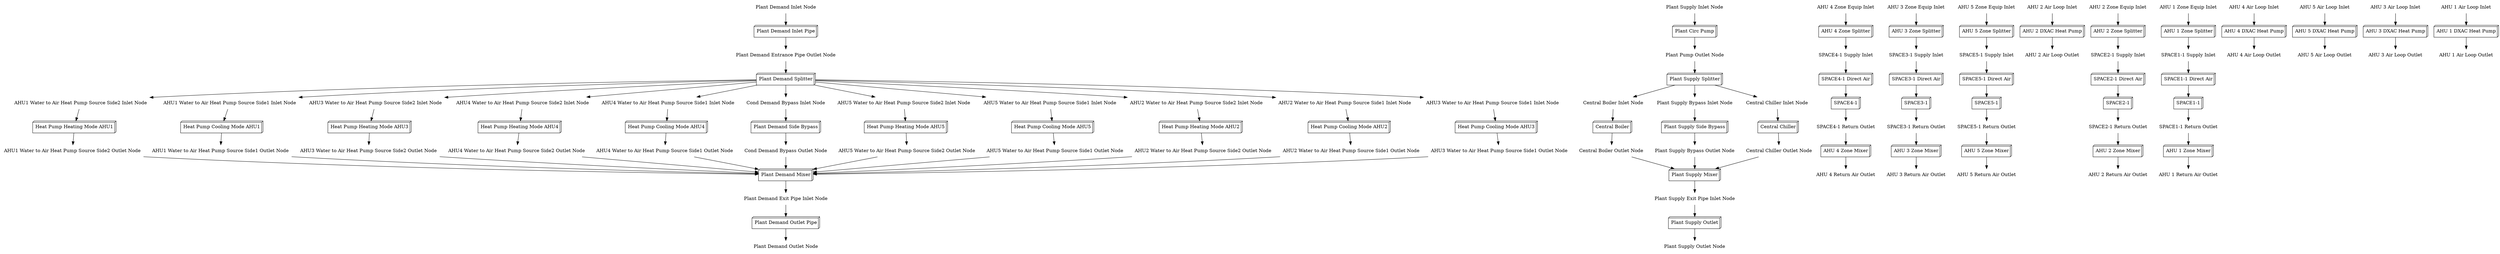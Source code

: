 digraph G {
"AHU5 Water to Air Heat Pump Source Side1 Outlet Node" [shape=plaintext, label="AHU5 Water to Air Heat Pump Source Side1 Outlet Node"];
"AHU1 Water to Air Heat Pump Source Side2 Inlet Node" [shape=plaintext, label="AHU1 Water to Air Heat Pump Source Side2 Inlet Node"];
"Plant Supply Outlet Node" [shape=plaintext, label="Plant Supply Outlet Node"];
"SPACE4-1" [shape=box3d, label="SPACE4-1"];
"AHU 3 Return Air Outlet" [shape=plaintext, label="AHU 3 Return Air Outlet"];
"AHU 3 Zone Mixer" [shape=box3d, label="AHU 3 Zone Mixer"];
"Plant Circ Pump" [shape=box3d, label="Plant Circ Pump"];
"Plant Demand Side Bypass" [shape=box3d, label="Plant Demand Side Bypass"];
"AHU 5 Zone Mixer" [shape=box3d, label="AHU 5 Zone Mixer"];
"Central Boiler Inlet Node" [shape=plaintext, label="Central Boiler Inlet Node"];
"AHU1 Water to Air Heat Pump Source Side1 Outlet Node" [shape=plaintext, label="AHU1 Water to Air Heat Pump Source Side1 Outlet Node"];
"AHU 2 Air Loop Outlet" [shape=plaintext, label="AHU 2 Air Loop Outlet"];
"Central Chiller" [shape=box3d, label="Central Chiller"];
"Heat Pump Cooling Mode AHU5" [shape=box3d, label="Heat Pump Cooling Mode AHU5"];
"Heat Pump Cooling Mode AHU4" [shape=box3d, label="Heat Pump Cooling Mode AHU4"];
"AHU1 Water to Air Heat Pump Source Side1 Inlet Node" [shape=plaintext, label="AHU1 Water to Air Heat Pump Source Side1 Inlet Node"];
"SPACE2-1 Supply Inlet" [shape=plaintext, label="SPACE2-1 Supply Inlet"];
"AHU 5 Zone Splitter" [shape=box3d, label="AHU 5 Zone Splitter"];
"Heat Pump Cooling Mode AHU3" [shape=box3d, label="Heat Pump Cooling Mode AHU3"];
"Heat Pump Cooling Mode AHU2" [shape=box3d, label="Heat Pump Cooling Mode AHU2"];
"AHU2 Water to Air Heat Pump Source Side1 Outlet Node" [shape=plaintext, label="AHU2 Water to Air Heat Pump Source Side1 Outlet Node"];
"SPACE5-1 Direct Air" [shape=box3d, label="SPACE5-1 Direct Air"];
"AHU 4 Zone Splitter" [shape=box3d, label="AHU 4 Zone Splitter"];
"Plant Supply Bypass Inlet Node" [shape=plaintext, label="Plant Supply Bypass Inlet Node"];
"AHU 1 Return Air Outlet" [shape=plaintext, label="AHU 1 Return Air Outlet"];
"AHU 4 DXAC Heat Pump" [shape=box3d, label="AHU 4 DXAC Heat Pump"];
"AHU 1 Zone Mixer" [shape=box3d, label="AHU 1 Zone Mixer"];
"AHU 5 Air Loop Inlet" [shape=plaintext, label="AHU 5 Air Loop Inlet"];
"AHU3 Water to Air Heat Pump Source Side2 Inlet Node" [shape=plaintext, label="AHU3 Water to Air Heat Pump Source Side2 Inlet Node"];
"Plant Demand Outlet Node" [shape=plaintext, label="Plant Demand Outlet Node"];
"AHU2 Water to Air Heat Pump Source Side2 Outlet Node" [shape=plaintext, label="AHU2 Water to Air Heat Pump Source Side2 Outlet Node"];
"Heat Pump Heating Mode AHU4" [shape=box3d, label="Heat Pump Heating Mode AHU4"];
"Heat Pump Heating Mode AHU5" [shape=box3d, label="Heat Pump Heating Mode AHU5"];
"Heat Pump Heating Mode AHU2" [shape=box3d, label="Heat Pump Heating Mode AHU2"];
"AHU4 Water to Air Heat Pump Source Side2 Inlet Node" [shape=plaintext, label="AHU4 Water to Air Heat Pump Source Side2 Inlet Node"];
"Heat Pump Heating Mode AHU1" [shape=box3d, label="Heat Pump Heating Mode AHU1"];
"AHU 2 Zone Mixer" [shape=box3d, label="AHU 2 Zone Mixer"];
"Plant Supply Side Bypass" [shape=box3d, label="Plant Supply Side Bypass"];
"SPACE4-1 Return Outlet" [shape=plaintext, label="SPACE4-1 Return Outlet"];
"Plant Demand Mixer" [shape=box3d, label="Plant Demand Mixer"];
"SPACE2-1 Return Outlet" [shape=plaintext, label="SPACE2-1 Return Outlet"];
"SPACE4-1 Direct Air" [shape=box3d, label="SPACE4-1 Direct Air"];
"AHU3 Water to Air Heat Pump Source Side2 Outlet Node" [shape=plaintext, label="AHU3 Water to Air Heat Pump Source Side2 Outlet Node"];
"Heat Pump Heating Mode AHU3" [shape=box3d, label="Heat Pump Heating Mode AHU3"];
"AHU3 Water to Air Heat Pump Source Side1 Outlet Node" [shape=plaintext, label="AHU3 Water to Air Heat Pump Source Side1 Outlet Node"];
"Plant Supply Splitter" [shape=box3d, label="Plant Supply Splitter"];
"Plant Supply Bypass Outlet Node" [shape=plaintext, label="Plant Supply Bypass Outlet Node"];
"Plant Demand Inlet Node" [shape=plaintext, label="Plant Demand Inlet Node"];
"Plant Demand Exit Pipe Inlet Node" [shape=plaintext, label="Plant Demand Exit Pipe Inlet Node"];
"AHU 3 Air Loop Outlet" [shape=plaintext, label="AHU 3 Air Loop Outlet"];
"AHU 1 Air Loop Outlet" [shape=plaintext, label="AHU 1 Air Loop Outlet"];
"Plant Demand Inlet Pipe" [shape=box3d, label="Plant Demand Inlet Pipe"];
"AHU4 Water to Air Heat Pump Source Side1 Inlet Node" [shape=plaintext, label="AHU4 Water to Air Heat Pump Source Side1 Inlet Node"];
"AHU 3 Zone Splitter" [shape=box3d, label="AHU 3 Zone Splitter"];
"AHU 2 DXAC Heat Pump" [shape=box3d, label="AHU 2 DXAC Heat Pump"];
"AHU 1 DXAC Heat Pump" [shape=box3d, label="AHU 1 DXAC Heat Pump"];
"Central Boiler" [shape=box3d, label="Central Boiler"];
"Central Chiller Inlet Node" [shape=plaintext, label="Central Chiller Inlet Node"];
"SPACE4-1 Supply Inlet" [shape=plaintext, label="SPACE4-1 Supply Inlet"];
"AHU 3 Zone Equip Inlet" [shape=plaintext, label="AHU 3 Zone Equip Inlet"];
"AHU 2 Zone Splitter" [shape=box3d, label="AHU 2 Zone Splitter"];
"SPACE5-1 Supply Inlet" [shape=plaintext, label="SPACE5-1 Supply Inlet"];
"SPACE1-1 Return Outlet" [shape=plaintext, label="SPACE1-1 Return Outlet"];
"AHU4 Water to Air Heat Pump Source Side2 Outlet Node" [shape=plaintext, label="AHU4 Water to Air Heat Pump Source Side2 Outlet Node"];
"SPACE5-1" [shape=box3d, label="SPACE5-1"];
"Plant Pump Outlet Node" [shape=plaintext, label="Plant Pump Outlet Node"];
"Central Boiler Outlet Node" [shape=plaintext, label="Central Boiler Outlet Node"];
"AHU 2 Air Loop Inlet" [shape=plaintext, label="AHU 2 Air Loop Inlet"];
"AHU 3 DXAC Heat Pump" [shape=box3d, label="AHU 3 DXAC Heat Pump"];
"Plant Demand Splitter" [shape=box3d, label="Plant Demand Splitter"];
"AHU 5 Zone Equip Inlet" [shape=plaintext, label="AHU 5 Zone Equip Inlet"];
"SPACE3-1 Return Outlet" [shape=plaintext, label="SPACE3-1 Return Outlet"];
"SPACE1-1 Supply Inlet" [shape=plaintext, label="SPACE1-1 Supply Inlet"];
"Heat Pump Cooling Mode AHU1" [shape=box3d, label="Heat Pump Cooling Mode AHU1"];
"AHU 2 Zone Equip Inlet" [shape=plaintext, label="AHU 2 Zone Equip Inlet"];
"Cond Demand Bypass Inlet Node" [shape=plaintext, label="Cond Demand Bypass Inlet Node"];
"SPACE3-1" [shape=box3d, label="SPACE3-1"];
"AHU 5 Return Air Outlet" [shape=plaintext, label="AHU 5 Return Air Outlet"];
"SPACE3-1 Supply Inlet" [shape=plaintext, label="SPACE3-1 Supply Inlet"];
"AHU 1 Air Loop Inlet" [shape=plaintext, label="AHU 1 Air Loop Inlet"];
"SPACE2-1" [shape=box3d, label="SPACE2-1"];
"AHU4 Water to Air Heat Pump Source Side1 Outlet Node" [shape=plaintext, label="AHU4 Water to Air Heat Pump Source Side1 Outlet Node"];
"AHU5 Water to Air Heat Pump Source Side2 Inlet Node" [shape=plaintext, label="AHU5 Water to Air Heat Pump Source Side2 Inlet Node"];
"AHU 1 Zone Equip Inlet" [shape=plaintext, label="AHU 1 Zone Equip Inlet"];
"AHU 4 Air Loop Inlet" [shape=plaintext, label="AHU 4 Air Loop Inlet"];
"AHU 4 Zone Mixer" [shape=box3d, label="AHU 4 Zone Mixer"];
"AHU5 Water to Air Heat Pump Source Side2 Outlet Node" [shape=plaintext, label="AHU5 Water to Air Heat Pump Source Side2 Outlet Node"];
"Plant Supply Outlet" [shape=box3d, label="Plant Supply Outlet"];
"AHU 5 DXAC Heat Pump" [shape=box3d, label="AHU 5 DXAC Heat Pump"];
"Central Chiller Outlet Node" [shape=plaintext, label="Central Chiller Outlet Node"];
"AHU5 Water to Air Heat Pump Source Side1 Inlet Node" [shape=plaintext, label="AHU5 Water to Air Heat Pump Source Side1 Inlet Node"];
"AHU2 Water to Air Heat Pump Source Side2 Inlet Node" [shape=plaintext, label="AHU2 Water to Air Heat Pump Source Side2 Inlet Node"];
"Cond Demand Bypass Outlet Node" [shape=plaintext, label="Cond Demand Bypass Outlet Node"];
"SPACE3-1 Direct Air" [shape=box3d, label="SPACE3-1 Direct Air"];
"AHU 4 Air Loop Outlet" [shape=plaintext, label="AHU 4 Air Loop Outlet"];
"Plant Supply Exit Pipe Inlet Node" [shape=plaintext, label="Plant Supply Exit Pipe Inlet Node"];
"SPACE2-1 Direct Air" [shape=box3d, label="SPACE2-1 Direct Air"];
"Plant Supply Mixer" [shape=box3d, label="Plant Supply Mixer"];
"AHU 2 Return Air Outlet" [shape=plaintext, label="AHU 2 Return Air Outlet"];
"AHU2 Water to Air Heat Pump Source Side1 Inlet Node" [shape=plaintext, label="AHU2 Water to Air Heat Pump Source Side1 Inlet Node"];
"AHU 5 Air Loop Outlet" [shape=plaintext, label="AHU 5 Air Loop Outlet"];
"Plant Demand Entrance Pipe Outlet Node" [shape=plaintext, label="Plant Demand Entrance Pipe Outlet Node"];
"AHU 1 Zone Splitter" [shape=box3d, label="AHU 1 Zone Splitter"];
"Plant Demand Outlet Pipe" [shape=box3d, label="Plant Demand Outlet Pipe"];
"Plant Supply Inlet Node" [shape=plaintext, label="Plant Supply Inlet Node"];
"SPACE5-1 Return Outlet" [shape=plaintext, label="SPACE5-1 Return Outlet"];
"SPACE1-1" [shape=box3d, label="SPACE1-1"];
"AHU 3 Air Loop Inlet" [shape=plaintext, label="AHU 3 Air Loop Inlet"];
"AHU3 Water to Air Heat Pump Source Side1 Inlet Node" [shape=plaintext, label="AHU3 Water to Air Heat Pump Source Side1 Inlet Node"];
"AHU 4 Zone Equip Inlet" [shape=plaintext, label="AHU 4 Zone Equip Inlet"];
"AHU 4 Return Air Outlet" [shape=plaintext, label="AHU 4 Return Air Outlet"];
"AHU1 Water to Air Heat Pump Source Side2 Outlet Node" [shape=plaintext, label="AHU1 Water to Air Heat Pump Source Side2 Outlet Node"];
"SPACE1-1 Direct Air" [shape=box3d, label="SPACE1-1 Direct Air"];
"AHU 1 Air Loop Inlet" -> "AHU 1 DXAC Heat Pump";
"AHU 1 DXAC Heat Pump" -> "AHU 1 Air Loop Outlet";
"AHU 2 Air Loop Inlet" -> "AHU 2 DXAC Heat Pump";
"AHU 2 DXAC Heat Pump" -> "AHU 2 Air Loop Outlet";
"AHU 3 Air Loop Inlet" -> "AHU 3 DXAC Heat Pump";
"AHU 3 DXAC Heat Pump" -> "AHU 3 Air Loop Outlet";
"AHU 4 Air Loop Inlet" -> "AHU 4 DXAC Heat Pump";
"AHU 4 DXAC Heat Pump" -> "AHU 4 Air Loop Outlet";
"AHU 5 Air Loop Inlet" -> "AHU 5 DXAC Heat Pump";
"AHU 5 DXAC Heat Pump" -> "AHU 5 Air Loop Outlet";
"Plant Supply Inlet Node" -> "Plant Circ Pump";
"Plant Circ Pump" -> "Plant Pump Outlet Node";
"Central Chiller Inlet Node" -> "Central Chiller";
"Central Chiller" -> "Central Chiller Outlet Node";
"Central Boiler Inlet Node" -> "Central Boiler";
"Central Boiler" -> "Central Boiler Outlet Node";
"Plant Supply Bypass Inlet Node" -> "Plant Supply Side Bypass";
"Plant Supply Side Bypass" -> "Plant Supply Bypass Outlet Node";
"Plant Supply Exit Pipe Inlet Node" -> "Plant Supply Outlet";
"Plant Supply Outlet" -> "Plant Supply Outlet Node";
"Plant Demand Inlet Node" -> "Plant Demand Inlet Pipe";
"Plant Demand Inlet Pipe" -> "Plant Demand Entrance Pipe Outlet Node";
"AHU1 Water to Air Heat Pump Source Side1 Inlet Node" -> "Heat Pump Cooling Mode AHU1";
"Heat Pump Cooling Mode AHU1" -> "AHU1 Water to Air Heat Pump Source Side1 Outlet Node";
"AHU1 Water to Air Heat Pump Source Side2 Inlet Node" -> "Heat Pump Heating Mode AHU1";
"Heat Pump Heating Mode AHU1" -> "AHU1 Water to Air Heat Pump Source Side2 Outlet Node";
"AHU2 Water to Air Heat Pump Source Side1 Inlet Node" -> "Heat Pump Cooling Mode AHU2";
"Heat Pump Cooling Mode AHU2" -> "AHU2 Water to Air Heat Pump Source Side1 Outlet Node";
"AHU2 Water to Air Heat Pump Source Side2 Inlet Node" -> "Heat Pump Heating Mode AHU2";
"Heat Pump Heating Mode AHU2" -> "AHU2 Water to Air Heat Pump Source Side2 Outlet Node";
"AHU3 Water to Air Heat Pump Source Side1 Inlet Node" -> "Heat Pump Cooling Mode AHU3";
"Heat Pump Cooling Mode AHU3" -> "AHU3 Water to Air Heat Pump Source Side1 Outlet Node";
"AHU3 Water to Air Heat Pump Source Side2 Inlet Node" -> "Heat Pump Heating Mode AHU3";
"Heat Pump Heating Mode AHU3" -> "AHU3 Water to Air Heat Pump Source Side2 Outlet Node";
"AHU4 Water to Air Heat Pump Source Side1 Inlet Node" -> "Heat Pump Cooling Mode AHU4";
"Heat Pump Cooling Mode AHU4" -> "AHU4 Water to Air Heat Pump Source Side1 Outlet Node";
"AHU4 Water to Air Heat Pump Source Side2 Inlet Node" -> "Heat Pump Heating Mode AHU4";
"Heat Pump Heating Mode AHU4" -> "AHU4 Water to Air Heat Pump Source Side2 Outlet Node";
"AHU5 Water to Air Heat Pump Source Side1 Inlet Node" -> "Heat Pump Cooling Mode AHU5";
"Heat Pump Cooling Mode AHU5" -> "AHU5 Water to Air Heat Pump Source Side1 Outlet Node";
"AHU5 Water to Air Heat Pump Source Side2 Inlet Node" -> "Heat Pump Heating Mode AHU5";
"Heat Pump Heating Mode AHU5" -> "AHU5 Water to Air Heat Pump Source Side2 Outlet Node";
"Cond Demand Bypass Inlet Node" -> "Plant Demand Side Bypass";
"Plant Demand Side Bypass" -> "Cond Demand Bypass Outlet Node";
"Plant Demand Exit Pipe Inlet Node" -> "Plant Demand Outlet Pipe";
"Plant Demand Outlet Pipe" -> "Plant Demand Outlet Node";
"Plant Demand Entrance Pipe Outlet Node" -> "Plant Demand Splitter";
"Plant Demand Splitter" -> "AHU1 Water to Air Heat Pump Source Side1 Inlet Node";
"Plant Demand Splitter" -> "AHU1 Water to Air Heat Pump Source Side2 Inlet Node";
"Plant Demand Splitter" -> "AHU2 Water to Air Heat Pump Source Side1 Inlet Node";
"Plant Demand Splitter" -> "AHU2 Water to Air Heat Pump Source Side2 Inlet Node";
"Plant Demand Splitter" -> "AHU3 Water to Air Heat Pump Source Side1 Inlet Node";
"Plant Demand Splitter" -> "AHU3 Water to Air Heat Pump Source Side2 Inlet Node";
"Plant Demand Splitter" -> "AHU4 Water to Air Heat Pump Source Side1 Inlet Node";
"Plant Demand Splitter" -> "AHU4 Water to Air Heat Pump Source Side2 Inlet Node";
"Plant Demand Splitter" -> "AHU5 Water to Air Heat Pump Source Side1 Inlet Node";
"Plant Demand Splitter" -> "AHU5 Water to Air Heat Pump Source Side2 Inlet Node";
"Plant Demand Splitter" -> "Cond Demand Bypass Inlet Node";
"Plant Pump Outlet Node" -> "Plant Supply Splitter";
"Plant Supply Splitter" -> "Central Chiller Inlet Node";
"Plant Supply Splitter" -> "Central Boiler Inlet Node";
"Plant Supply Splitter" -> "Plant Supply Bypass Inlet Node";
"Plant Demand Mixer" -> "Plant Demand Exit Pipe Inlet Node";
"AHU1 Water to Air Heat Pump Source Side1 Outlet Node" -> "Plant Demand Mixer";
"AHU1 Water to Air Heat Pump Source Side2 Outlet Node" -> "Plant Demand Mixer";
"AHU2 Water to Air Heat Pump Source Side1 Outlet Node" -> "Plant Demand Mixer";
"AHU2 Water to Air Heat Pump Source Side2 Outlet Node" -> "Plant Demand Mixer";
"AHU3 Water to Air Heat Pump Source Side1 Outlet Node" -> "Plant Demand Mixer";
"AHU3 Water to Air Heat Pump Source Side2 Outlet Node" -> "Plant Demand Mixer";
"AHU4 Water to Air Heat Pump Source Side1 Outlet Node" -> "Plant Demand Mixer";
"AHU4 Water to Air Heat Pump Source Side2 Outlet Node" -> "Plant Demand Mixer";
"AHU5 Water to Air Heat Pump Source Side1 Outlet Node" -> "Plant Demand Mixer";
"AHU5 Water to Air Heat Pump Source Side2 Outlet Node" -> "Plant Demand Mixer";
"Cond Demand Bypass Outlet Node" -> "Plant Demand Mixer";
"Plant Supply Mixer" -> "Plant Supply Exit Pipe Inlet Node";
"Central Chiller Outlet Node" -> "Plant Supply Mixer";
"Central Boiler Outlet Node" -> "Plant Supply Mixer";
"Plant Supply Bypass Outlet Node" -> "Plant Supply Mixer";
"AHU 1 Zone Equip Inlet" -> "AHU 1 Zone Splitter";
"AHU 1 Zone Splitter" -> "SPACE1-1 Supply Inlet";
"AHU 2 Zone Equip Inlet" -> "AHU 2 Zone Splitter";
"AHU 2 Zone Splitter" -> "SPACE2-1 Supply Inlet";
"AHU 3 Zone Equip Inlet" -> "AHU 3 Zone Splitter";
"AHU 3 Zone Splitter" -> "SPACE3-1 Supply Inlet";
"AHU 4 Zone Equip Inlet" -> "AHU 4 Zone Splitter";
"AHU 4 Zone Splitter" -> "SPACE4-1 Supply Inlet";
"AHU 5 Zone Equip Inlet" -> "AHU 5 Zone Splitter";
"AHU 5 Zone Splitter" -> "SPACE5-1 Supply Inlet";
"AHU 1 Zone Mixer" -> "AHU 1 Return Air Outlet";
"SPACE1-1 Return Outlet" -> "AHU 1 Zone Mixer";
"AHU 2 Zone Mixer" -> "AHU 2 Return Air Outlet";
"SPACE2-1 Return Outlet" -> "AHU 2 Zone Mixer";
"AHU 3 Zone Mixer" -> "AHU 3 Return Air Outlet";
"SPACE3-1 Return Outlet" -> "AHU 3 Zone Mixer";
"AHU 4 Zone Mixer" -> "AHU 4 Return Air Outlet";
"SPACE4-1 Return Outlet" -> "AHU 4 Zone Mixer";
"AHU 5 Zone Mixer" -> "AHU 5 Return Air Outlet";
"SPACE5-1 Return Outlet" -> "AHU 5 Zone Mixer";
"SPACE1-1" -> "SPACE1-1 Return Outlet";
"SPACE2-1" -> "SPACE2-1 Return Outlet";
"SPACE3-1" -> "SPACE3-1 Return Outlet";
"SPACE4-1" -> "SPACE4-1 Return Outlet";
"SPACE5-1" -> "SPACE5-1 Return Outlet";
"SPACE1-1 Direct Air" -> "SPACE1-1";
"SPACE2-1 Direct Air" -> "SPACE2-1";
"SPACE3-1 Direct Air" -> "SPACE3-1";
"SPACE4-1 Direct Air" -> "SPACE4-1";
"SPACE5-1 Direct Air" -> "SPACE5-1";
"SPACE1-1 Supply Inlet" -> "SPACE1-1 Direct Air";
"SPACE2-1 Supply Inlet" -> "SPACE2-1 Direct Air";
"SPACE3-1 Supply Inlet" -> "SPACE3-1 Direct Air";
"SPACE4-1 Supply Inlet" -> "SPACE4-1 Direct Air";
"SPACE5-1 Supply Inlet" -> "SPACE5-1 Direct Air";
}
